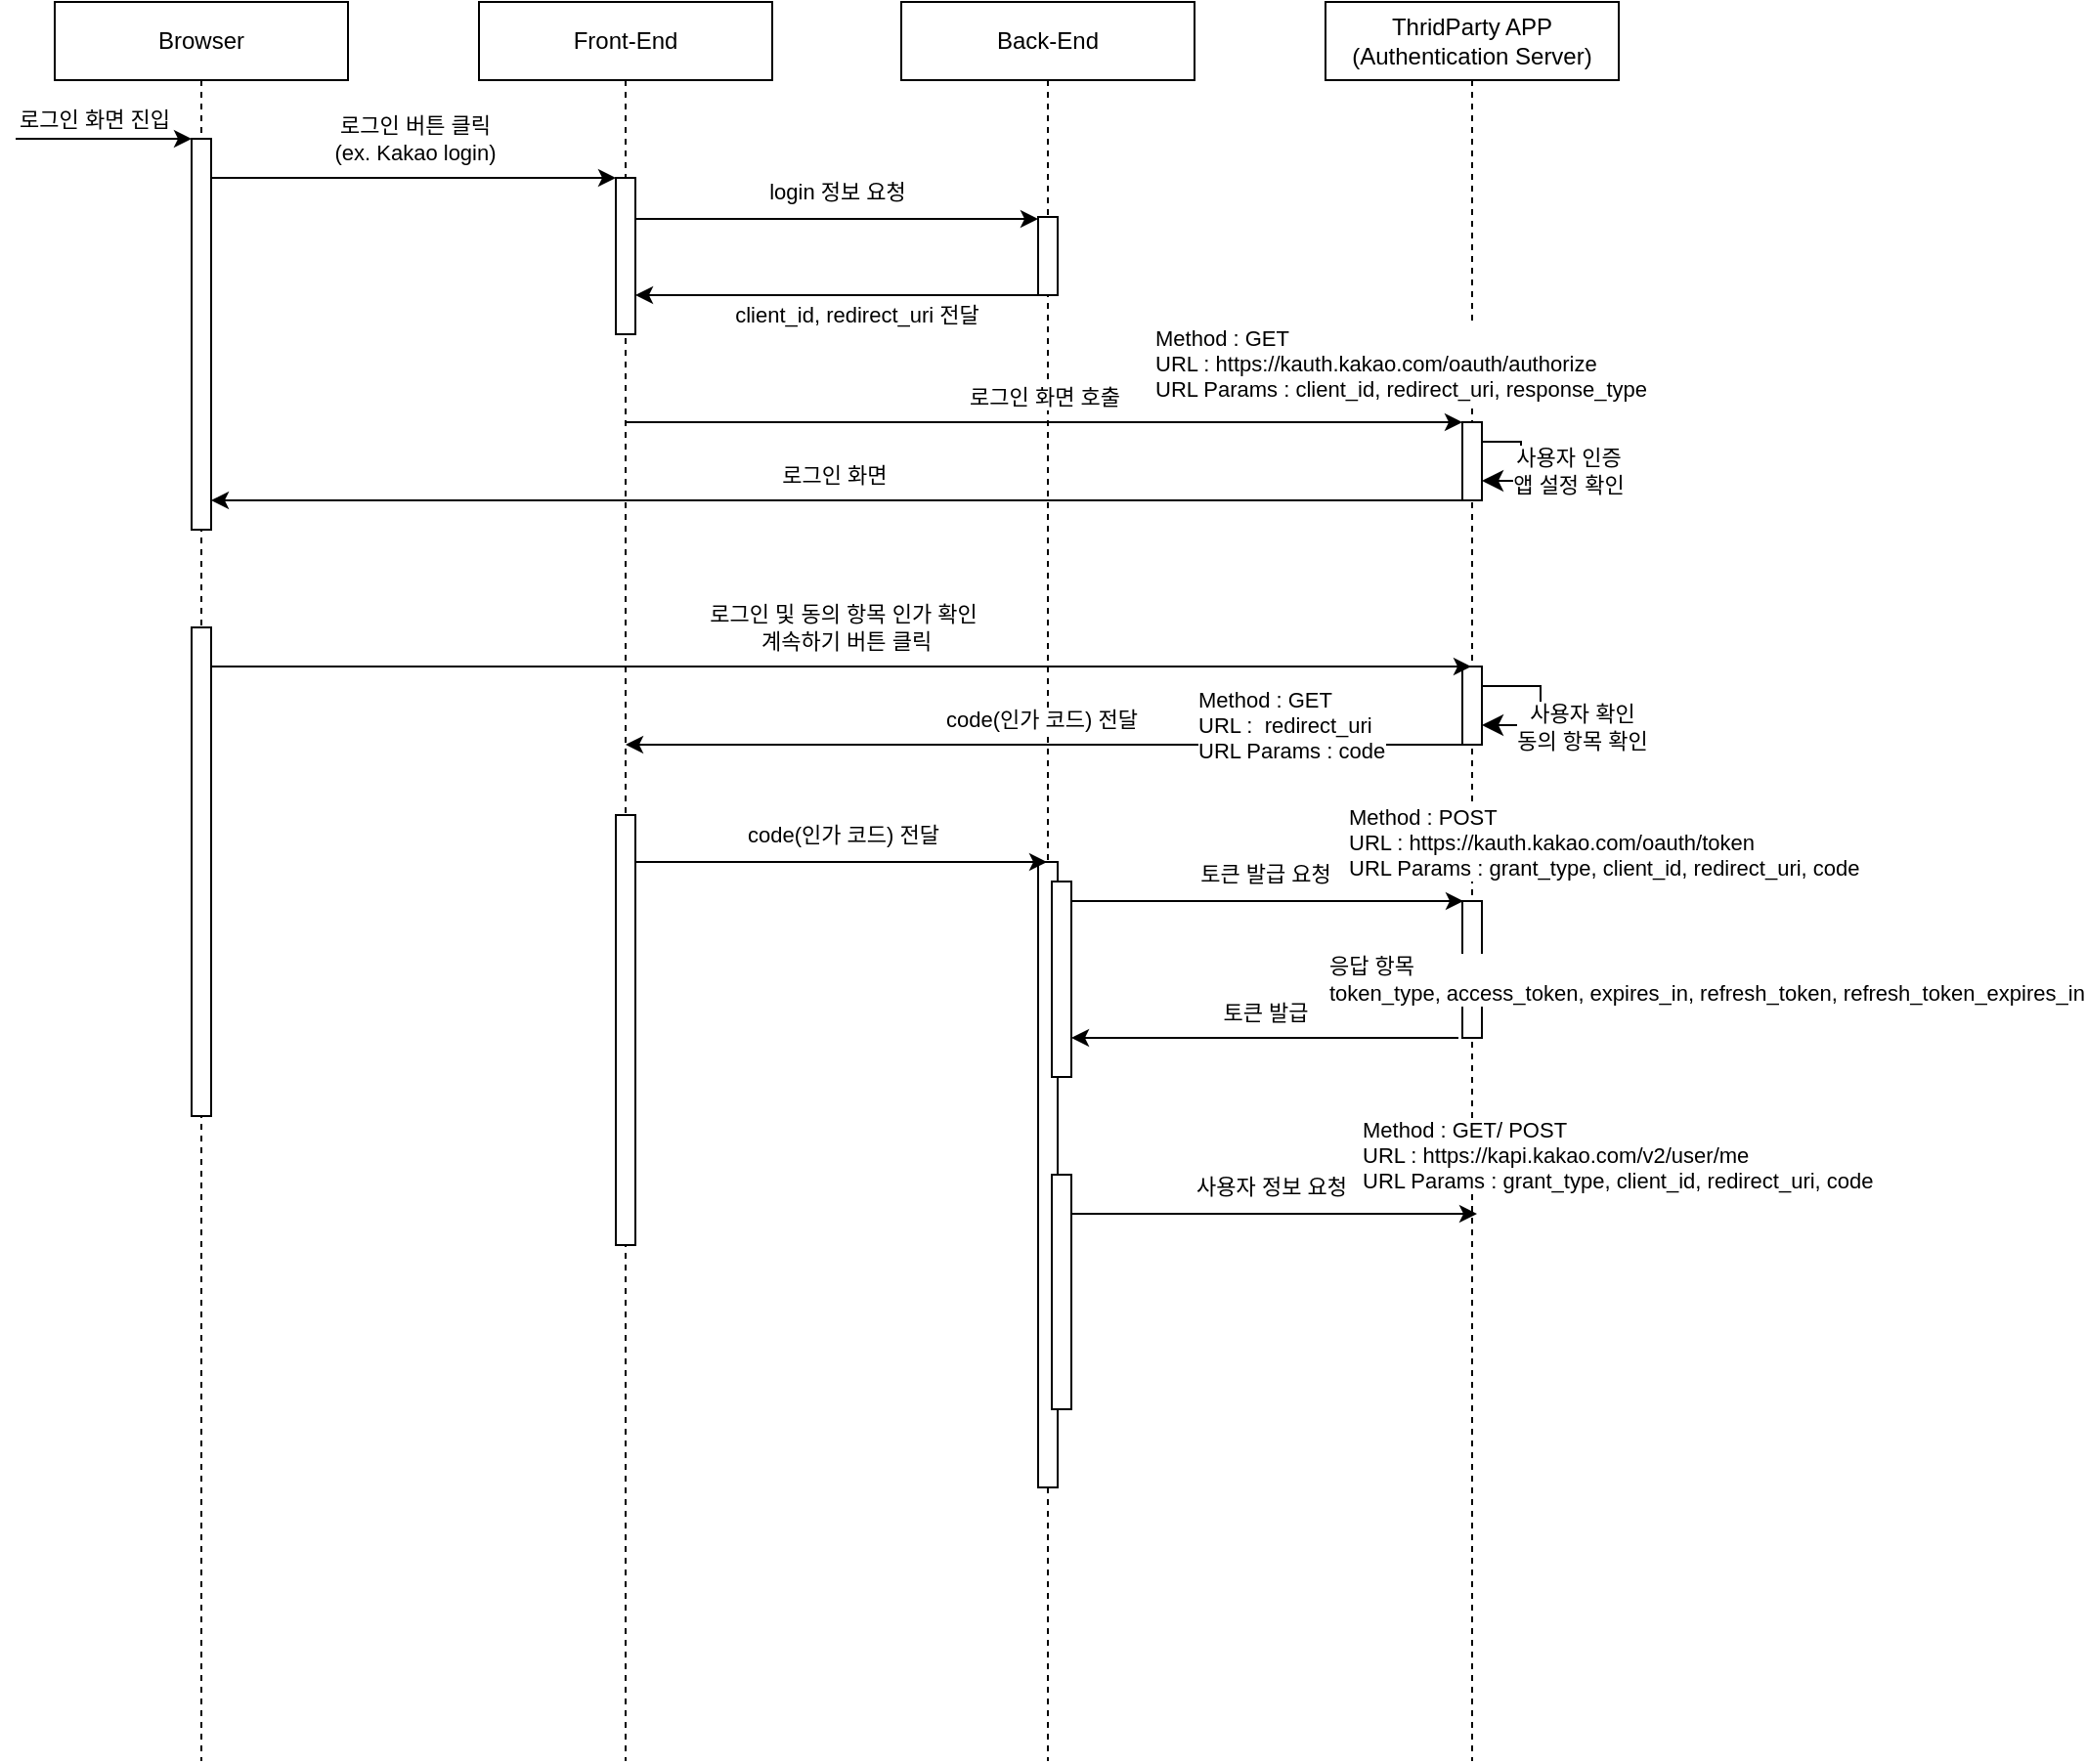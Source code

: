 <mxfile version="21.6.1" type="github">
  <diagram name="Page-1" id="2YBvvXClWsGukQMizWep">
    <mxGraphModel dx="794" dy="1163" grid="1" gridSize="10" guides="1" tooltips="1" connect="1" arrows="1" fold="1" page="1" pageScale="1" pageWidth="850" pageHeight="1100" math="0" shadow="0">
      <root>
        <mxCell id="0" />
        <mxCell id="1" parent="0" />
        <mxCell id="aM9ryv3xv72pqoxQDRHE-1" value="Browser" style="shape=umlLifeline;perimeter=lifelinePerimeter;whiteSpace=wrap;html=1;container=0;dropTarget=0;collapsible=0;recursiveResize=0;outlineConnect=0;portConstraint=eastwest;newEdgeStyle={&quot;edgeStyle&quot;:&quot;elbowEdgeStyle&quot;,&quot;elbow&quot;:&quot;vertical&quot;,&quot;curved&quot;:0,&quot;rounded&quot;:0};" parent="1" vertex="1">
          <mxGeometry x="30" y="40" width="150" height="900" as="geometry" />
        </mxCell>
        <mxCell id="aM9ryv3xv72pqoxQDRHE-2" value="" style="html=1;points=[];perimeter=orthogonalPerimeter;outlineConnect=0;targetShapes=umlLifeline;portConstraint=eastwest;newEdgeStyle={&quot;edgeStyle&quot;:&quot;elbowEdgeStyle&quot;,&quot;elbow&quot;:&quot;vertical&quot;,&quot;curved&quot;:0,&quot;rounded&quot;:0};" parent="aM9ryv3xv72pqoxQDRHE-1" vertex="1">
          <mxGeometry x="70" y="70" width="10" height="200" as="geometry" />
        </mxCell>
        <mxCell id="DEO4EP7q1WIu26WWa7IN-24" value="" style="html=1;points=[];perimeter=orthogonalPerimeter;outlineConnect=0;targetShapes=umlLifeline;portConstraint=eastwest;newEdgeStyle={&quot;edgeStyle&quot;:&quot;elbowEdgeStyle&quot;,&quot;elbow&quot;:&quot;vertical&quot;,&quot;curved&quot;:0,&quot;rounded&quot;:0};" vertex="1" parent="aM9ryv3xv72pqoxQDRHE-1">
          <mxGeometry x="70" y="320" width="10" height="250" as="geometry" />
        </mxCell>
        <mxCell id="aM9ryv3xv72pqoxQDRHE-5" value="Front-End" style="shape=umlLifeline;perimeter=lifelinePerimeter;whiteSpace=wrap;html=1;container=0;dropTarget=0;collapsible=0;recursiveResize=0;outlineConnect=0;portConstraint=eastwest;newEdgeStyle={&quot;edgeStyle&quot;:&quot;elbowEdgeStyle&quot;,&quot;elbow&quot;:&quot;vertical&quot;,&quot;curved&quot;:0,&quot;rounded&quot;:0};" parent="1" vertex="1">
          <mxGeometry x="247" y="40" width="150" height="900" as="geometry" />
        </mxCell>
        <mxCell id="aM9ryv3xv72pqoxQDRHE-6" value="" style="html=1;points=[];perimeter=orthogonalPerimeter;outlineConnect=0;targetShapes=umlLifeline;portConstraint=eastwest;newEdgeStyle={&quot;edgeStyle&quot;:&quot;elbowEdgeStyle&quot;,&quot;elbow&quot;:&quot;vertical&quot;,&quot;curved&quot;:0,&quot;rounded&quot;:0};" parent="aM9ryv3xv72pqoxQDRHE-5" vertex="1">
          <mxGeometry x="70" y="90" width="10" height="80" as="geometry" />
        </mxCell>
        <mxCell id="DEO4EP7q1WIu26WWa7IN-27" value="" style="html=1;points=[];perimeter=orthogonalPerimeter;outlineConnect=0;targetShapes=umlLifeline;portConstraint=eastwest;newEdgeStyle={&quot;edgeStyle&quot;:&quot;elbowEdgeStyle&quot;,&quot;elbow&quot;:&quot;vertical&quot;,&quot;curved&quot;:0,&quot;rounded&quot;:0};" vertex="1" parent="aM9ryv3xv72pqoxQDRHE-5">
          <mxGeometry x="70" y="416" width="10" height="220" as="geometry" />
        </mxCell>
        <mxCell id="DEO4EP7q1WIu26WWa7IN-1" value="Back-End" style="shape=umlLifeline;perimeter=lifelinePerimeter;whiteSpace=wrap;html=1;container=0;dropTarget=0;collapsible=0;recursiveResize=0;outlineConnect=0;portConstraint=eastwest;newEdgeStyle={&quot;edgeStyle&quot;:&quot;elbowEdgeStyle&quot;,&quot;elbow&quot;:&quot;vertical&quot;,&quot;curved&quot;:0,&quot;rounded&quot;:0};" vertex="1" parent="1">
          <mxGeometry x="463" y="40" width="150" height="900" as="geometry" />
        </mxCell>
        <mxCell id="DEO4EP7q1WIu26WWa7IN-2" value="" style="html=1;points=[];perimeter=orthogonalPerimeter;outlineConnect=0;targetShapes=umlLifeline;portConstraint=eastwest;newEdgeStyle={&quot;edgeStyle&quot;:&quot;elbowEdgeStyle&quot;,&quot;elbow&quot;:&quot;vertical&quot;,&quot;curved&quot;:0,&quot;rounded&quot;:0};" vertex="1" parent="DEO4EP7q1WIu26WWa7IN-1">
          <mxGeometry x="70" y="110" width="10" height="40" as="geometry" />
        </mxCell>
        <mxCell id="DEO4EP7q1WIu26WWa7IN-34" value="" style="html=1;points=[];perimeter=orthogonalPerimeter;outlineConnect=0;targetShapes=umlLifeline;portConstraint=eastwest;newEdgeStyle={&quot;edgeStyle&quot;:&quot;elbowEdgeStyle&quot;,&quot;elbow&quot;:&quot;vertical&quot;,&quot;curved&quot;:0,&quot;rounded&quot;:0};" vertex="1" parent="DEO4EP7q1WIu26WWa7IN-1">
          <mxGeometry x="70" y="440" width="10" height="320" as="geometry" />
        </mxCell>
        <mxCell id="DEO4EP7q1WIu26WWa7IN-46" value="" style="html=1;points=[];perimeter=orthogonalPerimeter;outlineConnect=0;targetShapes=umlLifeline;portConstraint=eastwest;newEdgeStyle={&quot;edgeStyle&quot;:&quot;elbowEdgeStyle&quot;,&quot;elbow&quot;:&quot;vertical&quot;,&quot;curved&quot;:0,&quot;rounded&quot;:0};" vertex="1" parent="DEO4EP7q1WIu26WWa7IN-1">
          <mxGeometry x="77" y="600" width="10" height="120" as="geometry" />
        </mxCell>
        <mxCell id="DEO4EP7q1WIu26WWa7IN-50" value="" style="html=1;points=[];perimeter=orthogonalPerimeter;outlineConnect=0;targetShapes=umlLifeline;portConstraint=eastwest;newEdgeStyle={&quot;edgeStyle&quot;:&quot;elbowEdgeStyle&quot;,&quot;elbow&quot;:&quot;vertical&quot;,&quot;curved&quot;:0,&quot;rounded&quot;:0};" vertex="1" parent="DEO4EP7q1WIu26WWa7IN-1">
          <mxGeometry x="77" y="450" width="10" height="100" as="geometry" />
        </mxCell>
        <mxCell id="DEO4EP7q1WIu26WWa7IN-3" value="ThridParty APP&lt;br&gt;(Authentication Server)" style="shape=umlLifeline;perimeter=lifelinePerimeter;whiteSpace=wrap;html=1;container=0;dropTarget=0;collapsible=0;recursiveResize=0;outlineConnect=0;portConstraint=eastwest;newEdgeStyle={&quot;edgeStyle&quot;:&quot;elbowEdgeStyle&quot;,&quot;elbow&quot;:&quot;vertical&quot;,&quot;curved&quot;:0,&quot;rounded&quot;:0};" vertex="1" parent="1">
          <mxGeometry x="680" y="40" width="150" height="900" as="geometry" />
        </mxCell>
        <mxCell id="DEO4EP7q1WIu26WWa7IN-4" value="" style="html=1;points=[];perimeter=orthogonalPerimeter;outlineConnect=0;targetShapes=umlLifeline;portConstraint=eastwest;newEdgeStyle={&quot;edgeStyle&quot;:&quot;elbowEdgeStyle&quot;,&quot;elbow&quot;:&quot;vertical&quot;,&quot;curved&quot;:0,&quot;rounded&quot;:0};" vertex="1" parent="DEO4EP7q1WIu26WWa7IN-3">
          <mxGeometry x="70" y="215" width="10" height="40" as="geometry" />
        </mxCell>
        <mxCell id="DEO4EP7q1WIu26WWa7IN-32" value="" style="html=1;points=[];perimeter=orthogonalPerimeter;outlineConnect=0;targetShapes=umlLifeline;portConstraint=eastwest;newEdgeStyle={&quot;edgeStyle&quot;:&quot;elbowEdgeStyle&quot;,&quot;elbow&quot;:&quot;vertical&quot;,&quot;curved&quot;:0,&quot;rounded&quot;:0};" vertex="1" parent="DEO4EP7q1WIu26WWa7IN-3">
          <mxGeometry x="70" y="340" width="10" height="40" as="geometry" />
        </mxCell>
        <mxCell id="DEO4EP7q1WIu26WWa7IN-35" value="" style="edgeStyle=elbowEdgeStyle;elbow=vertical;endArrow=classic;html=1;curved=0;rounded=0;endSize=8;startSize=8;" edge="1" parent="DEO4EP7q1WIu26WWa7IN-3" source="DEO4EP7q1WIu26WWa7IN-4" target="DEO4EP7q1WIu26WWa7IN-4">
          <mxGeometry width="50" height="50" relative="1" as="geometry">
            <mxPoint x="100" y="260" as="sourcePoint" />
            <mxPoint x="150" y="210" as="targetPoint" />
          </mxGeometry>
        </mxCell>
        <mxCell id="DEO4EP7q1WIu26WWa7IN-37" value="" style="edgeStyle=elbowEdgeStyle;elbow=vertical;endArrow=classic;html=1;curved=0;rounded=0;endSize=8;startSize=8;" edge="1" parent="DEO4EP7q1WIu26WWa7IN-3" source="DEO4EP7q1WIu26WWa7IN-32" target="DEO4EP7q1WIu26WWa7IN-32">
          <mxGeometry width="50" height="50" relative="1" as="geometry">
            <mxPoint x="90" y="350" as="sourcePoint" />
            <mxPoint x="90" y="370" as="targetPoint" />
            <Array as="points">
              <mxPoint x="110" y="360" />
            </Array>
          </mxGeometry>
        </mxCell>
        <mxCell id="DEO4EP7q1WIu26WWa7IN-41" value="" style="html=1;points=[];perimeter=orthogonalPerimeter;outlineConnect=0;targetShapes=umlLifeline;portConstraint=eastwest;newEdgeStyle={&quot;edgeStyle&quot;:&quot;elbowEdgeStyle&quot;,&quot;elbow&quot;:&quot;vertical&quot;,&quot;curved&quot;:0,&quot;rounded&quot;:0};" vertex="1" parent="DEO4EP7q1WIu26WWa7IN-3">
          <mxGeometry x="70" y="460" width="10" height="70" as="geometry" />
        </mxCell>
        <mxCell id="DEO4EP7q1WIu26WWa7IN-8" value="" style="endArrow=classic;html=1;rounded=0;" edge="1" parent="1" target="aM9ryv3xv72pqoxQDRHE-6">
          <mxGeometry relative="1" as="geometry">
            <mxPoint x="110" y="130" as="sourcePoint" />
            <mxPoint x="310" y="130" as="targetPoint" />
          </mxGeometry>
        </mxCell>
        <mxCell id="DEO4EP7q1WIu26WWa7IN-9" value="로그인 버튼 클릭&lt;br&gt;(ex. Kakao login)" style="edgeLabel;resizable=0;html=1;align=center;verticalAlign=middle;" connectable="0" vertex="1" parent="DEO4EP7q1WIu26WWa7IN-8">
          <mxGeometry relative="1" as="geometry">
            <mxPoint y="-20" as="offset" />
          </mxGeometry>
        </mxCell>
        <mxCell id="DEO4EP7q1WIu26WWa7IN-11" value="" style="endArrow=classic;html=1;rounded=0;" edge="1" parent="1" target="aM9ryv3xv72pqoxQDRHE-2">
          <mxGeometry relative="1" as="geometry">
            <mxPoint x="10" y="110" as="sourcePoint" />
            <mxPoint x="100" y="110" as="targetPoint" />
          </mxGeometry>
        </mxCell>
        <mxCell id="DEO4EP7q1WIu26WWa7IN-12" value="로그인 화면 진입" style="edgeLabel;resizable=0;html=1;align=center;verticalAlign=middle;" connectable="0" vertex="1" parent="DEO4EP7q1WIu26WWa7IN-11">
          <mxGeometry relative="1" as="geometry">
            <mxPoint x="-5" y="-10" as="offset" />
          </mxGeometry>
        </mxCell>
        <mxCell id="DEO4EP7q1WIu26WWa7IN-13" value="" style="endArrow=classic;html=1;rounded=0;" edge="1" parent="1">
          <mxGeometry relative="1" as="geometry">
            <mxPoint x="327" y="151" as="sourcePoint" />
            <mxPoint x="533" y="151" as="targetPoint" />
          </mxGeometry>
        </mxCell>
        <mxCell id="DEO4EP7q1WIu26WWa7IN-14" value="login 정보 요청" style="edgeLabel;resizable=0;html=1;align=center;verticalAlign=middle;" connectable="0" vertex="1" parent="DEO4EP7q1WIu26WWa7IN-13">
          <mxGeometry relative="1" as="geometry">
            <mxPoint y="-14" as="offset" />
          </mxGeometry>
        </mxCell>
        <mxCell id="DEO4EP7q1WIu26WWa7IN-16" value="" style="endArrow=classic;html=1;rounded=0;" edge="1" parent="1">
          <mxGeometry relative="1" as="geometry">
            <mxPoint x="533" y="190" as="sourcePoint" />
            <mxPoint x="327" y="190" as="targetPoint" />
          </mxGeometry>
        </mxCell>
        <mxCell id="DEO4EP7q1WIu26WWa7IN-17" value="client_id, redirect_uri 전달" style="edgeLabel;resizable=0;html=1;align=center;verticalAlign=middle;" connectable="0" vertex="1" parent="DEO4EP7q1WIu26WWa7IN-16">
          <mxGeometry relative="1" as="geometry">
            <mxPoint x="10" y="10" as="offset" />
          </mxGeometry>
        </mxCell>
        <mxCell id="DEO4EP7q1WIu26WWa7IN-18" value="" style="endArrow=classic;html=1;rounded=0;" edge="1" parent="1" source="aM9ryv3xv72pqoxQDRHE-5">
          <mxGeometry relative="1" as="geometry">
            <mxPoint x="327" y="255" as="sourcePoint" />
            <mxPoint x="750" y="255" as="targetPoint" />
          </mxGeometry>
        </mxCell>
        <mxCell id="DEO4EP7q1WIu26WWa7IN-19" value="로그인 화면 호출" style="edgeLabel;resizable=0;html=1;align=center;verticalAlign=middle;" connectable="0" vertex="1" parent="DEO4EP7q1WIu26WWa7IN-18">
          <mxGeometry relative="1" as="geometry">
            <mxPoint y="-13" as="offset" />
          </mxGeometry>
        </mxCell>
        <mxCell id="DEO4EP7q1WIu26WWa7IN-21" value="&lt;div style=&quot;&quot;&gt;Method : GET&lt;/div&gt;&lt;div style=&quot;&quot;&gt;URL : https://kauth.kakao.com/oauth/authorize&lt;br&gt;URL Params : client_id, redirect_uri, response_type&lt;/div&gt;" style="edgeLabel;resizable=0;html=1;align=left;verticalAlign=middle;" connectable="0" vertex="1" parent="1">
          <mxGeometry x="591" y="225" as="geometry" />
        </mxCell>
        <mxCell id="DEO4EP7q1WIu26WWa7IN-22" value="" style="endArrow=classic;html=1;rounded=0;" edge="1" parent="1">
          <mxGeometry relative="1" as="geometry">
            <mxPoint x="750" y="295" as="sourcePoint" />
            <mxPoint x="110" y="295" as="targetPoint" />
          </mxGeometry>
        </mxCell>
        <mxCell id="DEO4EP7q1WIu26WWa7IN-23" value="로그인 화면&amp;nbsp;" style="edgeLabel;resizable=0;html=1;align=center;verticalAlign=middle;" connectable="0" vertex="1" parent="DEO4EP7q1WIu26WWa7IN-22">
          <mxGeometry relative="1" as="geometry">
            <mxPoint y="-13" as="offset" />
          </mxGeometry>
        </mxCell>
        <mxCell id="DEO4EP7q1WIu26WWa7IN-25" value="" style="endArrow=classic;html=1;rounded=0;" edge="1" parent="1" target="DEO4EP7q1WIu26WWa7IN-3">
          <mxGeometry relative="1" as="geometry">
            <mxPoint x="110" y="380" as="sourcePoint" />
            <mxPoint x="317" y="380" as="targetPoint" />
          </mxGeometry>
        </mxCell>
        <mxCell id="DEO4EP7q1WIu26WWa7IN-26" value="로그인 및 동의 항목 인가 확인&lt;br&gt;&amp;nbsp;계속하기 버튼 클릭" style="edgeLabel;resizable=0;html=1;align=center;verticalAlign=middle;" connectable="0" vertex="1" parent="DEO4EP7q1WIu26WWa7IN-25">
          <mxGeometry relative="1" as="geometry">
            <mxPoint y="-20" as="offset" />
          </mxGeometry>
        </mxCell>
        <mxCell id="DEO4EP7q1WIu26WWa7IN-28" value="" style="endArrow=classic;html=1;rounded=0;" edge="1" parent="1">
          <mxGeometry relative="1" as="geometry">
            <mxPoint x="327" y="480" as="sourcePoint" />
            <mxPoint x="537.5" y="480" as="targetPoint" />
          </mxGeometry>
        </mxCell>
        <mxCell id="DEO4EP7q1WIu26WWa7IN-29" value="code(인가 코드) 전달" style="edgeLabel;resizable=0;html=1;align=center;verticalAlign=middle;" connectable="0" vertex="1" parent="DEO4EP7q1WIu26WWa7IN-28">
          <mxGeometry relative="1" as="geometry">
            <mxPoint y="-14" as="offset" />
          </mxGeometry>
        </mxCell>
        <mxCell id="DEO4EP7q1WIu26WWa7IN-30" value="" style="endArrow=classic;html=1;rounded=0;" edge="1" parent="1" target="aM9ryv3xv72pqoxQDRHE-5">
          <mxGeometry relative="1" as="geometry">
            <mxPoint x="750" y="420" as="sourcePoint" />
            <mxPoint x="330" y="420" as="targetPoint" />
          </mxGeometry>
        </mxCell>
        <mxCell id="DEO4EP7q1WIu26WWa7IN-31" value="code(인가 코드) 전달&amp;nbsp;" style="edgeLabel;resizable=0;html=1;align=center;verticalAlign=middle;" connectable="0" vertex="1" parent="DEO4EP7q1WIu26WWa7IN-30">
          <mxGeometry relative="1" as="geometry">
            <mxPoint y="-13" as="offset" />
          </mxGeometry>
        </mxCell>
        <mxCell id="DEO4EP7q1WIu26WWa7IN-33" value="&lt;div style=&quot;&quot;&gt;Method : GET&lt;/div&gt;&lt;div style=&quot;&quot;&gt;URL :&amp;nbsp; redirect_uri&lt;br&gt;URL Params : code&lt;/div&gt;" style="edgeLabel;resizable=0;html=1;align=left;verticalAlign=middle;" connectable="0" vertex="1" parent="1">
          <mxGeometry x="613" y="410" as="geometry" />
        </mxCell>
        <mxCell id="DEO4EP7q1WIu26WWa7IN-36" value="사용자 인증&lt;br&gt;앱 설정 확인" style="edgeLabel;resizable=0;html=1;align=center;verticalAlign=middle;" connectable="0" vertex="1" parent="1">
          <mxGeometry x="804" y="280" as="geometry" />
        </mxCell>
        <mxCell id="DEO4EP7q1WIu26WWa7IN-38" value="사용자 확인&lt;br&gt;동의 항목 확인" style="edgeLabel;resizable=0;html=1;align=center;verticalAlign=middle;" connectable="0" vertex="1" parent="1">
          <mxGeometry x="840" y="450" as="geometry">
            <mxPoint x="-29" y="-39" as="offset" />
          </mxGeometry>
        </mxCell>
        <mxCell id="DEO4EP7q1WIu26WWa7IN-39" value="" style="endArrow=classic;html=1;rounded=0;" edge="1" parent="1" source="DEO4EP7q1WIu26WWa7IN-50">
          <mxGeometry relative="1" as="geometry">
            <mxPoint x="560" y="500" as="sourcePoint" />
            <mxPoint x="750.5" y="500" as="targetPoint" />
          </mxGeometry>
        </mxCell>
        <mxCell id="DEO4EP7q1WIu26WWa7IN-40" value="토큰 발급 요청" style="edgeLabel;resizable=0;html=1;align=center;verticalAlign=middle;" connectable="0" vertex="1" parent="DEO4EP7q1WIu26WWa7IN-39">
          <mxGeometry relative="1" as="geometry">
            <mxPoint x="-2" y="-14" as="offset" />
          </mxGeometry>
        </mxCell>
        <mxCell id="DEO4EP7q1WIu26WWa7IN-42" value="&lt;div style=&quot;&quot;&gt;Method : POST&lt;/div&gt;&lt;div style=&quot;&quot;&gt;URL : https://kauth.kakao.com/oauth/token&lt;br&gt;URL Params : grant_type, client_id, redirect_uri, code&lt;/div&gt;" style="edgeLabel;resizable=0;html=1;align=left;verticalAlign=middle;" connectable="0" vertex="1" parent="1">
          <mxGeometry x="690" y="470" as="geometry" />
        </mxCell>
        <mxCell id="DEO4EP7q1WIu26WWa7IN-43" value="" style="endArrow=classic;html=1;rounded=0;" edge="1" parent="1" target="DEO4EP7q1WIu26WWa7IN-50">
          <mxGeometry relative="1" as="geometry">
            <mxPoint x="748" y="570" as="sourcePoint" />
            <mxPoint x="560" y="570" as="targetPoint" />
          </mxGeometry>
        </mxCell>
        <mxCell id="DEO4EP7q1WIu26WWa7IN-44" value="토큰 발급" style="edgeLabel;resizable=0;html=1;align=center;verticalAlign=middle;" connectable="0" vertex="1" parent="DEO4EP7q1WIu26WWa7IN-43">
          <mxGeometry relative="1" as="geometry">
            <mxPoint y="-13" as="offset" />
          </mxGeometry>
        </mxCell>
        <mxCell id="DEO4EP7q1WIu26WWa7IN-45" value="응답 항목&lt;br&gt;token_type, access_token, expires_in, refresh_token, refresh_token_expires_in" style="edgeLabel;resizable=0;html=1;align=left;verticalAlign=middle;" connectable="0" vertex="1" parent="1">
          <mxGeometry x="680" y="540" as="geometry" />
        </mxCell>
        <mxCell id="DEO4EP7q1WIu26WWa7IN-47" value="" style="endArrow=classic;html=1;rounded=0;" edge="1" parent="1" source="DEO4EP7q1WIu26WWa7IN-46">
          <mxGeometry relative="1" as="geometry">
            <mxPoint x="550" y="660" as="sourcePoint" />
            <mxPoint x="757.5" y="660" as="targetPoint" />
          </mxGeometry>
        </mxCell>
        <mxCell id="DEO4EP7q1WIu26WWa7IN-48" value="사용자 정보 요청" style="edgeLabel;resizable=0;html=1;align=center;verticalAlign=middle;" connectable="0" vertex="1" parent="DEO4EP7q1WIu26WWa7IN-47">
          <mxGeometry relative="1" as="geometry">
            <mxPoint x="-2" y="-14" as="offset" />
          </mxGeometry>
        </mxCell>
        <mxCell id="DEO4EP7q1WIu26WWa7IN-49" value="&lt;div style=&quot;&quot;&gt;Method : GET/ POST&lt;/div&gt;&lt;div style=&quot;&quot;&gt;URL :&amp;nbsp;https://kapi.kakao.com/v2/user/me&lt;br&gt;URL Params : grant_type, client_id, redirect_uri, code&lt;/div&gt;" style="edgeLabel;resizable=0;html=1;align=left;verticalAlign=middle;" connectable="0" vertex="1" parent="1">
          <mxGeometry x="697" y="630" as="geometry" />
        </mxCell>
      </root>
    </mxGraphModel>
  </diagram>
</mxfile>
